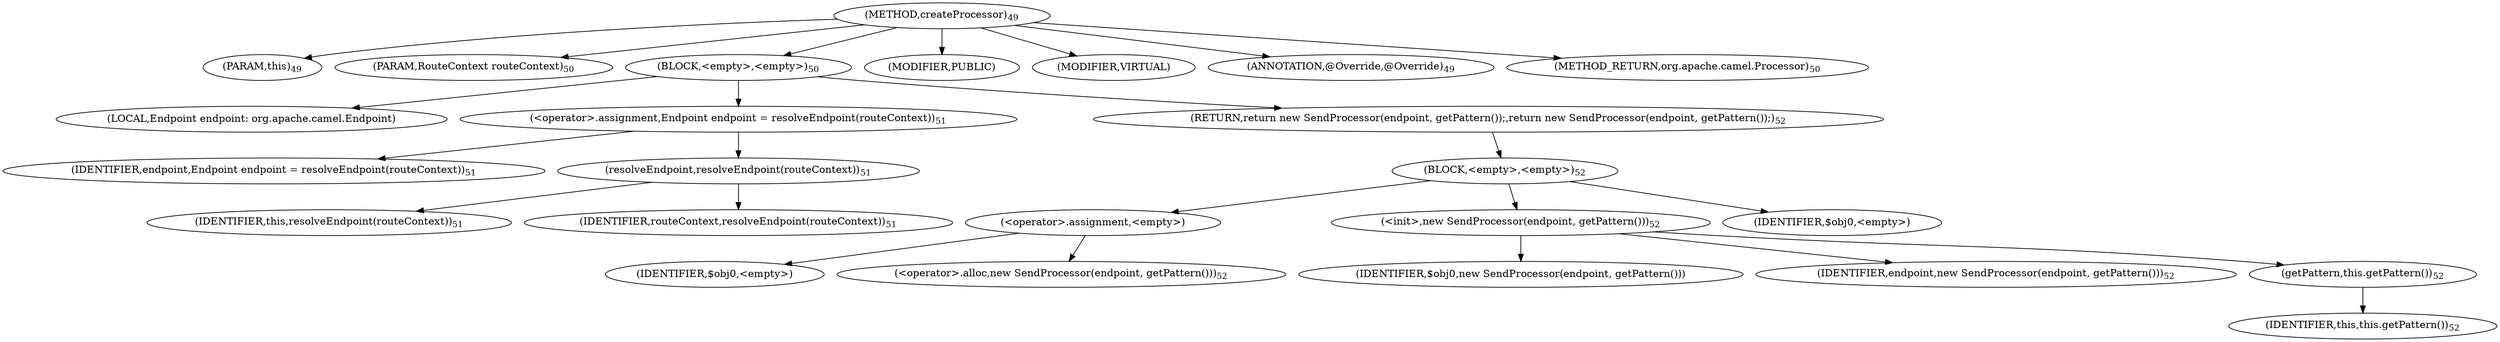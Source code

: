 digraph "createProcessor" {  
"52" [label = <(METHOD,createProcessor)<SUB>49</SUB>> ]
"4" [label = <(PARAM,this)<SUB>49</SUB>> ]
"53" [label = <(PARAM,RouteContext routeContext)<SUB>50</SUB>> ]
"54" [label = <(BLOCK,&lt;empty&gt;,&lt;empty&gt;)<SUB>50</SUB>> ]
"55" [label = <(LOCAL,Endpoint endpoint: org.apache.camel.Endpoint)> ]
"56" [label = <(&lt;operator&gt;.assignment,Endpoint endpoint = resolveEndpoint(routeContext))<SUB>51</SUB>> ]
"57" [label = <(IDENTIFIER,endpoint,Endpoint endpoint = resolveEndpoint(routeContext))<SUB>51</SUB>> ]
"58" [label = <(resolveEndpoint,resolveEndpoint(routeContext))<SUB>51</SUB>> ]
"3" [label = <(IDENTIFIER,this,resolveEndpoint(routeContext))<SUB>51</SUB>> ]
"59" [label = <(IDENTIFIER,routeContext,resolveEndpoint(routeContext))<SUB>51</SUB>> ]
"60" [label = <(RETURN,return new SendProcessor(endpoint, getPattern());,return new SendProcessor(endpoint, getPattern());)<SUB>52</SUB>> ]
"61" [label = <(BLOCK,&lt;empty&gt;,&lt;empty&gt;)<SUB>52</SUB>> ]
"62" [label = <(&lt;operator&gt;.assignment,&lt;empty&gt;)> ]
"63" [label = <(IDENTIFIER,$obj0,&lt;empty&gt;)> ]
"64" [label = <(&lt;operator&gt;.alloc,new SendProcessor(endpoint, getPattern()))<SUB>52</SUB>> ]
"65" [label = <(&lt;init&gt;,new SendProcessor(endpoint, getPattern()))<SUB>52</SUB>> ]
"66" [label = <(IDENTIFIER,$obj0,new SendProcessor(endpoint, getPattern()))> ]
"67" [label = <(IDENTIFIER,endpoint,new SendProcessor(endpoint, getPattern()))<SUB>52</SUB>> ]
"68" [label = <(getPattern,this.getPattern())<SUB>52</SUB>> ]
"5" [label = <(IDENTIFIER,this,this.getPattern())<SUB>52</SUB>> ]
"69" [label = <(IDENTIFIER,$obj0,&lt;empty&gt;)> ]
"70" [label = <(MODIFIER,PUBLIC)> ]
"71" [label = <(MODIFIER,VIRTUAL)> ]
"72" [label = <(ANNOTATION,@Override,@Override)<SUB>49</SUB>> ]
"73" [label = <(METHOD_RETURN,org.apache.camel.Processor)<SUB>50</SUB>> ]
  "52" -> "4" 
  "52" -> "53" 
  "52" -> "54" 
  "52" -> "70" 
  "52" -> "71" 
  "52" -> "72" 
  "52" -> "73" 
  "54" -> "55" 
  "54" -> "56" 
  "54" -> "60" 
  "56" -> "57" 
  "56" -> "58" 
  "58" -> "3" 
  "58" -> "59" 
  "60" -> "61" 
  "61" -> "62" 
  "61" -> "65" 
  "61" -> "69" 
  "62" -> "63" 
  "62" -> "64" 
  "65" -> "66" 
  "65" -> "67" 
  "65" -> "68" 
  "68" -> "5" 
}
